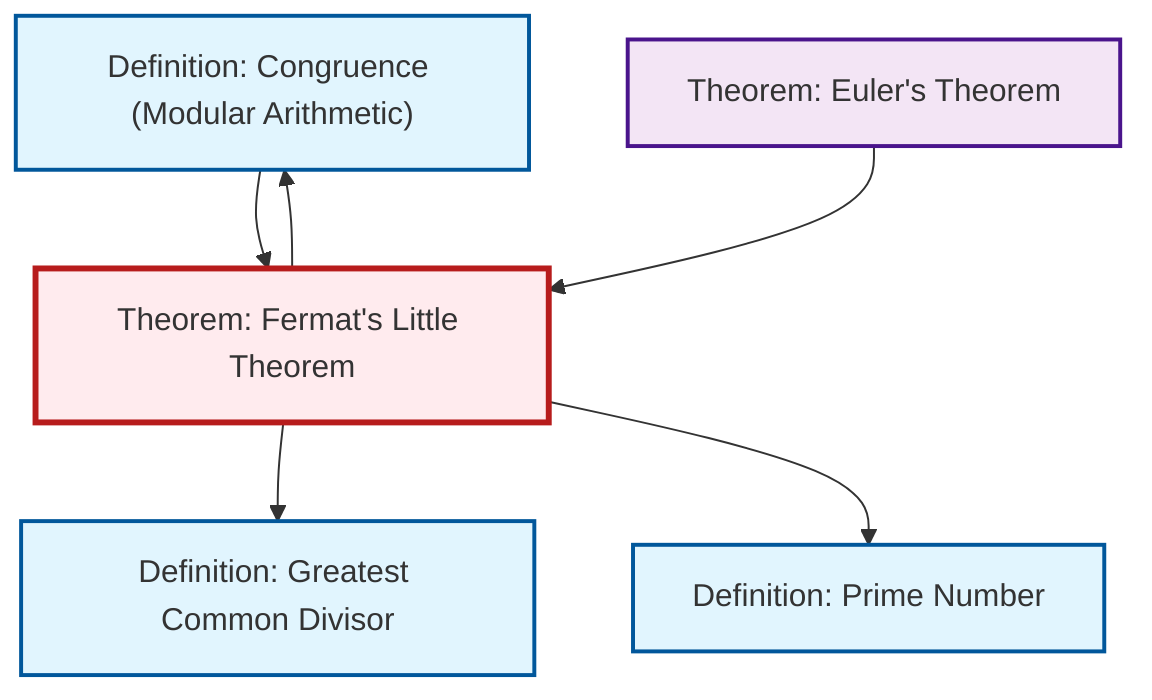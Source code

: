 graph TD
    classDef definition fill:#e1f5fe,stroke:#01579b,stroke-width:2px
    classDef theorem fill:#f3e5f5,stroke:#4a148c,stroke-width:2px
    classDef axiom fill:#fff3e0,stroke:#e65100,stroke-width:2px
    classDef example fill:#e8f5e9,stroke:#1b5e20,stroke-width:2px
    classDef current fill:#ffebee,stroke:#b71c1c,stroke-width:3px
    def-prime["Definition: Prime Number"]:::definition
    def-gcd["Definition: Greatest Common Divisor"]:::definition
    def-congruence["Definition: Congruence (Modular Arithmetic)"]:::definition
    thm-euler["Theorem: Euler's Theorem"]:::theorem
    thm-fermat-little["Theorem: Fermat's Little Theorem"]:::theorem
    def-congruence --> thm-fermat-little
    thm-fermat-little --> def-gcd
    thm-fermat-little --> def-prime
    thm-fermat-little --> def-congruence
    thm-euler --> thm-fermat-little
    class thm-fermat-little current